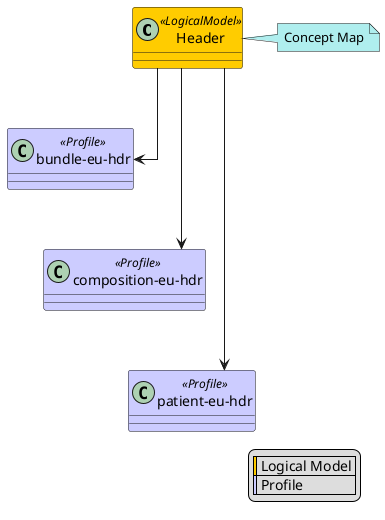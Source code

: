@startuml
skinparam class {
    BackgroundColor<<LogicalModel>> #FFCC00
    BackgroundColor<<Profile>> #CCCCFF
}
skinparam linetype ortho
legend right
  | <#FFCC00> | Logical Model |
  | <#CCCCFF> | Profile |
endlegend
class "Header" <<LogicalModel>> [[StructureDefinition-Header.html]]
note right #PaleTurquoise [[ConceptMap-hdrHeader2FHIR-eu-hdr.html]]
Concept Map
endnote
class "bundle-eu-hdr" <<Profile>> [[StructureDefinition-bundle-eu-hdr.html]]
"Header" --> "bundle-eu-hdr"
class "composition-eu-hdr" <<Profile>> [[StructureDefinition-composition-eu-hdr.html]]
"Header" --> "composition-eu-hdr"
"bundle-eu-hdr" -[hidden]-> "composition-eu-hdr"
class "patient-eu-hdr" <<Profile>> [[StructureDefinition-patient-eu-hdr.html]]
"Header" --> "patient-eu-hdr"
"composition-eu-hdr" -[hidden]-> "patient-eu-hdr"
@enduml